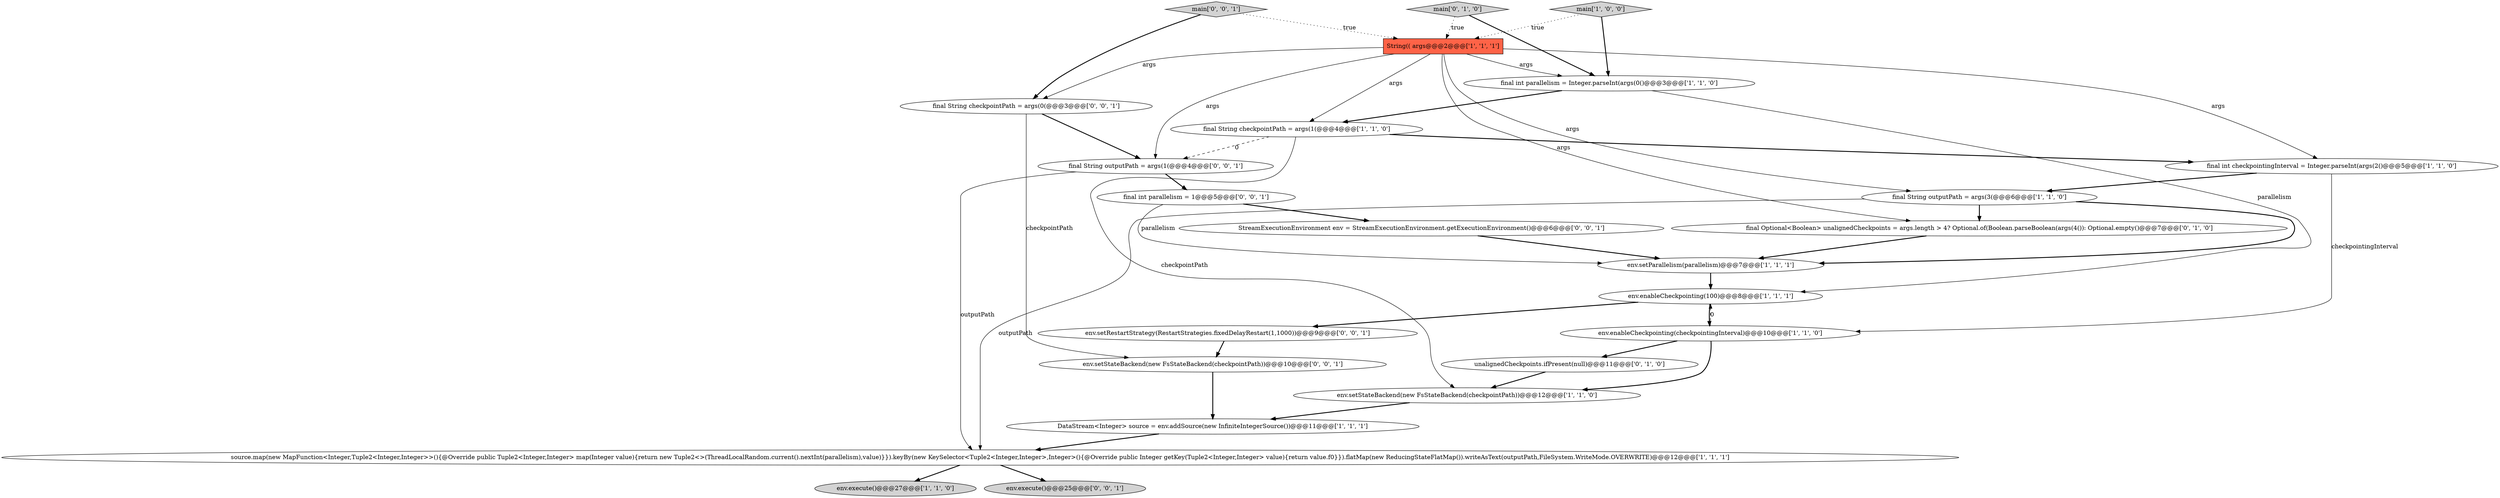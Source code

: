 digraph {
4 [style = filled, label = "main['1', '0', '0']", fillcolor = lightgray, shape = diamond image = "AAA0AAABBB1BBB"];
20 [style = filled, label = "final String outputPath = args(1(@@@4@@@['0', '0', '1']", fillcolor = white, shape = ellipse image = "AAA0AAABBB3BBB"];
5 [style = filled, label = "env.execute()@@@27@@@['1', '1', '0']", fillcolor = lightgray, shape = ellipse image = "AAA0AAABBB1BBB"];
18 [style = filled, label = "main['0', '0', '1']", fillcolor = lightgray, shape = diamond image = "AAA0AAABBB3BBB"];
6 [style = filled, label = "final int parallelism = Integer.parseInt(args(0()@@@3@@@['1', '1', '0']", fillcolor = white, shape = ellipse image = "AAA0AAABBB1BBB"];
2 [style = filled, label = "env.setStateBackend(new FsStateBackend(checkpointPath))@@@12@@@['1', '1', '0']", fillcolor = white, shape = ellipse image = "AAA0AAABBB1BBB"];
17 [style = filled, label = "env.execute()@@@25@@@['0', '0', '1']", fillcolor = lightgray, shape = ellipse image = "AAA0AAABBB3BBB"];
13 [style = filled, label = "final Optional<Boolean> unalignedCheckpoints = args.length > 4? Optional.of(Boolean.parseBoolean(args(4()): Optional.empty()@@@7@@@['0', '1', '0']", fillcolor = white, shape = ellipse image = "AAA1AAABBB2BBB"];
15 [style = filled, label = "main['0', '1', '0']", fillcolor = lightgray, shape = diamond image = "AAA0AAABBB2BBB"];
19 [style = filled, label = "final int parallelism = 1@@@5@@@['0', '0', '1']", fillcolor = white, shape = ellipse image = "AAA0AAABBB3BBB"];
14 [style = filled, label = "unalignedCheckpoints.ifPresent(null)@@@11@@@['0', '1', '0']", fillcolor = white, shape = ellipse image = "AAA1AAABBB2BBB"];
1 [style = filled, label = "env.setParallelism(parallelism)@@@7@@@['1', '1', '1']", fillcolor = white, shape = ellipse image = "AAA0AAABBB1BBB"];
21 [style = filled, label = "env.setRestartStrategy(RestartStrategies.fixedDelayRestart(1,1000))@@@9@@@['0', '0', '1']", fillcolor = white, shape = ellipse image = "AAA0AAABBB3BBB"];
11 [style = filled, label = "String(( args@@@2@@@['1', '1', '1']", fillcolor = tomato, shape = box image = "AAA0AAABBB1BBB"];
7 [style = filled, label = "env.enableCheckpointing(100)@@@8@@@['1', '1', '1']", fillcolor = white, shape = ellipse image = "AAA0AAABBB1BBB"];
16 [style = filled, label = "final String checkpointPath = args(0(@@@3@@@['0', '0', '1']", fillcolor = white, shape = ellipse image = "AAA0AAABBB3BBB"];
23 [style = filled, label = "StreamExecutionEnvironment env = StreamExecutionEnvironment.getExecutionEnvironment()@@@6@@@['0', '0', '1']", fillcolor = white, shape = ellipse image = "AAA0AAABBB3BBB"];
3 [style = filled, label = "final int checkpointingInterval = Integer.parseInt(args(2()@@@5@@@['1', '1', '0']", fillcolor = white, shape = ellipse image = "AAA0AAABBB1BBB"];
10 [style = filled, label = "final String checkpointPath = args(1(@@@4@@@['1', '1', '0']", fillcolor = white, shape = ellipse image = "AAA0AAABBB1BBB"];
12 [style = filled, label = "env.enableCheckpointing(checkpointingInterval)@@@10@@@['1', '1', '0']", fillcolor = white, shape = ellipse image = "AAA0AAABBB1BBB"];
8 [style = filled, label = "final String outputPath = args(3(@@@6@@@['1', '1', '0']", fillcolor = white, shape = ellipse image = "AAA0AAABBB1BBB"];
9 [style = filled, label = "source.map(new MapFunction<Integer,Tuple2<Integer,Integer>>(){@Override public Tuple2<Integer,Integer> map(Integer value){return new Tuple2<>(ThreadLocalRandom.current().nextInt(parallelism),value)}}).keyBy(new KeySelector<Tuple2<Integer,Integer>,Integer>(){@Override public Integer getKey(Tuple2<Integer,Integer> value){return value.f0}}).flatMap(new ReducingStateFlatMap()).writeAsText(outputPath,FileSystem.WriteMode.OVERWRITE)@@@12@@@['1', '1', '1']", fillcolor = white, shape = ellipse image = "AAA0AAABBB1BBB"];
22 [style = filled, label = "env.setStateBackend(new FsStateBackend(checkpointPath))@@@10@@@['0', '0', '1']", fillcolor = white, shape = ellipse image = "AAA0AAABBB3BBB"];
0 [style = filled, label = "DataStream<Integer> source = env.addSource(new InfiniteIntegerSource())@@@11@@@['1', '1', '1']", fillcolor = white, shape = ellipse image = "AAA0AAABBB1BBB"];
4->6 [style = bold, label=""];
12->7 [style = dashed, label="0"];
19->1 [style = solid, label="parallelism"];
21->22 [style = bold, label=""];
16->22 [style = solid, label="checkpointPath"];
23->1 [style = bold, label=""];
22->0 [style = bold, label=""];
12->14 [style = bold, label=""];
12->2 [style = bold, label=""];
8->9 [style = solid, label="outputPath"];
0->9 [style = bold, label=""];
4->11 [style = dotted, label="true"];
15->11 [style = dotted, label="true"];
11->20 [style = solid, label="args"];
10->2 [style = solid, label="checkpointPath"];
19->23 [style = bold, label=""];
3->12 [style = solid, label="checkpointingInterval"];
7->21 [style = bold, label=""];
11->6 [style = solid, label="args"];
15->6 [style = bold, label=""];
10->3 [style = bold, label=""];
20->19 [style = bold, label=""];
6->10 [style = bold, label=""];
8->1 [style = bold, label=""];
11->10 [style = solid, label="args"];
11->8 [style = solid, label="args"];
11->16 [style = solid, label="args"];
18->11 [style = dotted, label="true"];
7->12 [style = bold, label=""];
9->17 [style = bold, label=""];
3->8 [style = bold, label=""];
18->16 [style = bold, label=""];
8->13 [style = bold, label=""];
13->1 [style = bold, label=""];
14->2 [style = bold, label=""];
16->20 [style = bold, label=""];
2->0 [style = bold, label=""];
1->7 [style = bold, label=""];
11->13 [style = solid, label="args"];
9->5 [style = bold, label=""];
6->7 [style = solid, label="parallelism"];
10->20 [style = dashed, label="0"];
20->9 [style = solid, label="outputPath"];
11->3 [style = solid, label="args"];
}

